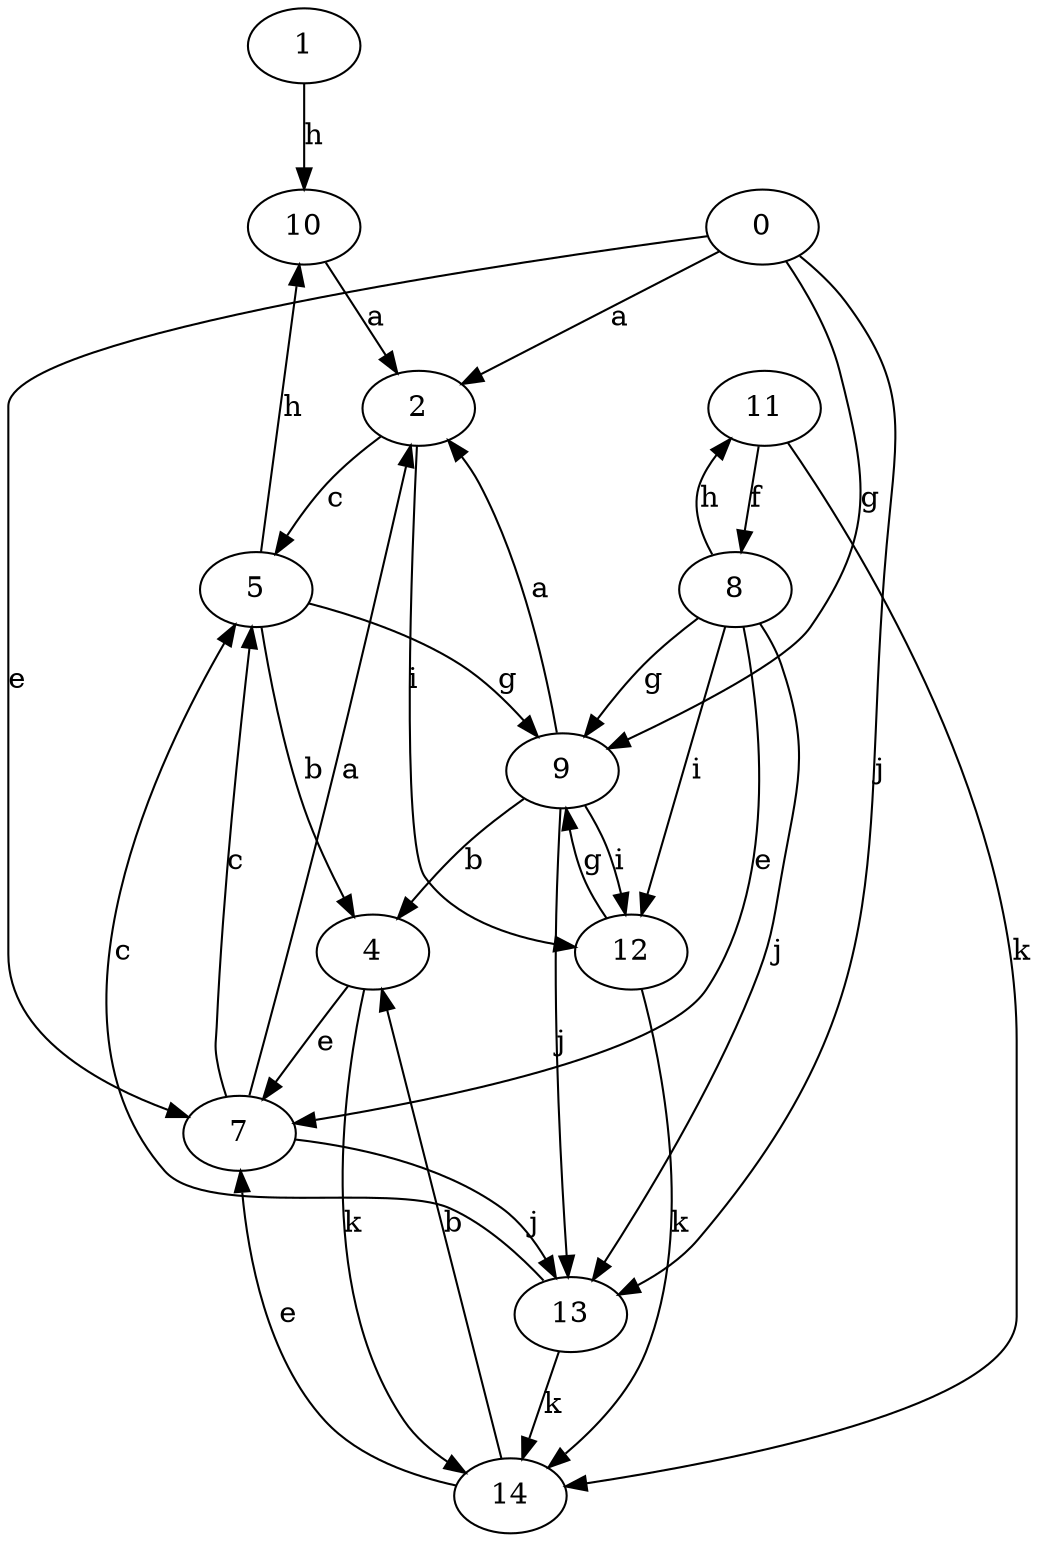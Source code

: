 strict digraph  {
1;
2;
4;
5;
7;
8;
9;
10;
11;
12;
0;
13;
14;
1 -> 10  [label=h];
2 -> 5  [label=c];
2 -> 12  [label=i];
4 -> 7  [label=e];
4 -> 14  [label=k];
5 -> 4  [label=b];
5 -> 9  [label=g];
5 -> 10  [label=h];
7 -> 2  [label=a];
7 -> 5  [label=c];
7 -> 13  [label=j];
8 -> 7  [label=e];
8 -> 9  [label=g];
8 -> 11  [label=h];
8 -> 12  [label=i];
8 -> 13  [label=j];
9 -> 2  [label=a];
9 -> 4  [label=b];
9 -> 12  [label=i];
9 -> 13  [label=j];
10 -> 2  [label=a];
11 -> 8  [label=f];
11 -> 14  [label=k];
12 -> 9  [label=g];
12 -> 14  [label=k];
0 -> 2  [label=a];
0 -> 7  [label=e];
0 -> 9  [label=g];
0 -> 13  [label=j];
13 -> 5  [label=c];
13 -> 14  [label=k];
14 -> 4  [label=b];
14 -> 7  [label=e];
}
